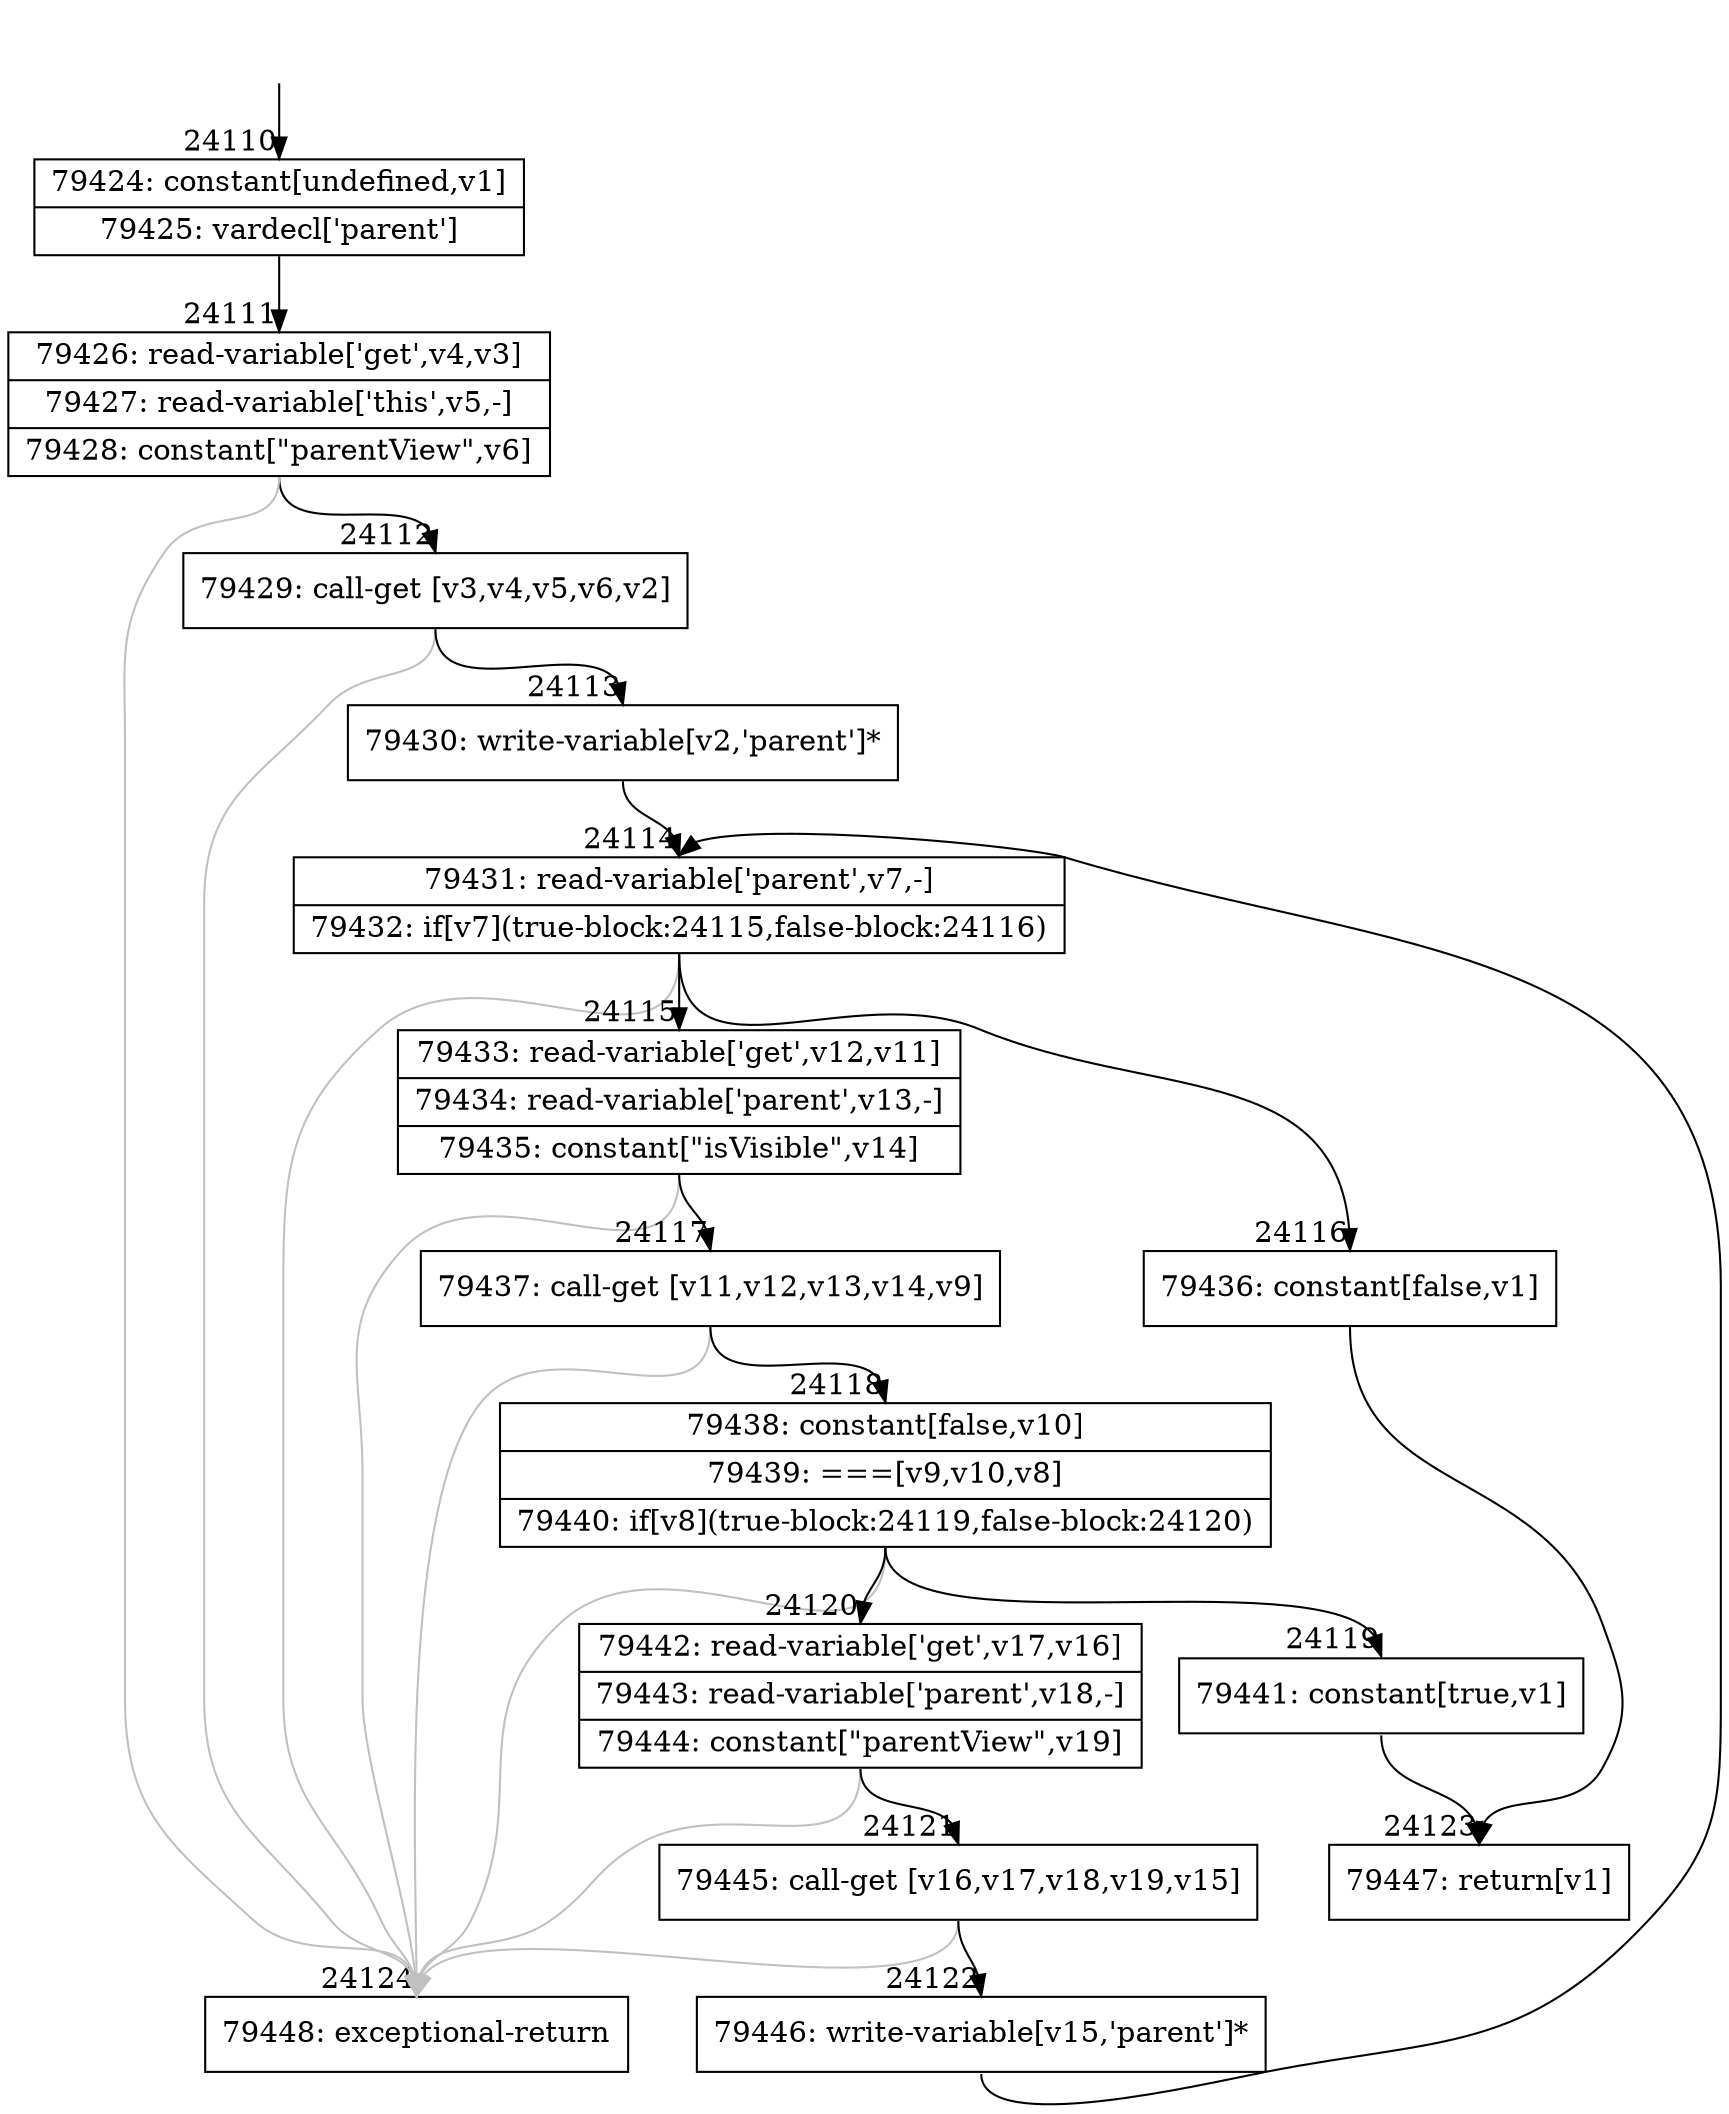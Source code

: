 digraph {
rankdir="TD"
BB_entry2110[shape=none,label=""];
BB_entry2110 -> BB24110 [tailport=s, headport=n, headlabel="    24110"]
BB24110 [shape=record label="{79424: constant[undefined,v1]|79425: vardecl['parent']}" ] 
BB24110 -> BB24111 [tailport=s, headport=n, headlabel="      24111"]
BB24111 [shape=record label="{79426: read-variable['get',v4,v3]|79427: read-variable['this',v5,-]|79428: constant[\"parentView\",v6]}" ] 
BB24111 -> BB24112 [tailport=s, headport=n, headlabel="      24112"]
BB24111 -> BB24124 [tailport=s, headport=n, color=gray, headlabel="      24124"]
BB24112 [shape=record label="{79429: call-get [v3,v4,v5,v6,v2]}" ] 
BB24112 -> BB24113 [tailport=s, headport=n, headlabel="      24113"]
BB24112 -> BB24124 [tailport=s, headport=n, color=gray]
BB24113 [shape=record label="{79430: write-variable[v2,'parent']*}" ] 
BB24113 -> BB24114 [tailport=s, headport=n, headlabel="      24114"]
BB24114 [shape=record label="{79431: read-variable['parent',v7,-]|79432: if[v7](true-block:24115,false-block:24116)}" ] 
BB24114 -> BB24115 [tailport=s, headport=n, headlabel="      24115"]
BB24114 -> BB24116 [tailport=s, headport=n, headlabel="      24116"]
BB24114 -> BB24124 [tailport=s, headport=n, color=gray]
BB24115 [shape=record label="{79433: read-variable['get',v12,v11]|79434: read-variable['parent',v13,-]|79435: constant[\"isVisible\",v14]}" ] 
BB24115 -> BB24117 [tailport=s, headport=n, headlabel="      24117"]
BB24115 -> BB24124 [tailport=s, headport=n, color=gray]
BB24116 [shape=record label="{79436: constant[false,v1]}" ] 
BB24116 -> BB24123 [tailport=s, headport=n, headlabel="      24123"]
BB24117 [shape=record label="{79437: call-get [v11,v12,v13,v14,v9]}" ] 
BB24117 -> BB24118 [tailport=s, headport=n, headlabel="      24118"]
BB24117 -> BB24124 [tailport=s, headport=n, color=gray]
BB24118 [shape=record label="{79438: constant[false,v10]|79439: ===[v9,v10,v8]|79440: if[v8](true-block:24119,false-block:24120)}" ] 
BB24118 -> BB24119 [tailport=s, headport=n, headlabel="      24119"]
BB24118 -> BB24120 [tailport=s, headport=n, headlabel="      24120"]
BB24118 -> BB24124 [tailport=s, headport=n, color=gray]
BB24119 [shape=record label="{79441: constant[true,v1]}" ] 
BB24119 -> BB24123 [tailport=s, headport=n]
BB24120 [shape=record label="{79442: read-variable['get',v17,v16]|79443: read-variable['parent',v18,-]|79444: constant[\"parentView\",v19]}" ] 
BB24120 -> BB24121 [tailport=s, headport=n, headlabel="      24121"]
BB24120 -> BB24124 [tailport=s, headport=n, color=gray]
BB24121 [shape=record label="{79445: call-get [v16,v17,v18,v19,v15]}" ] 
BB24121 -> BB24122 [tailport=s, headport=n, headlabel="      24122"]
BB24121 -> BB24124 [tailport=s, headport=n, color=gray]
BB24122 [shape=record label="{79446: write-variable[v15,'parent']*}" ] 
BB24122 -> BB24114 [tailport=s, headport=n]
BB24123 [shape=record label="{79447: return[v1]}" ] 
BB24124 [shape=record label="{79448: exceptional-return}" ] 
//#$~ 45606
}
